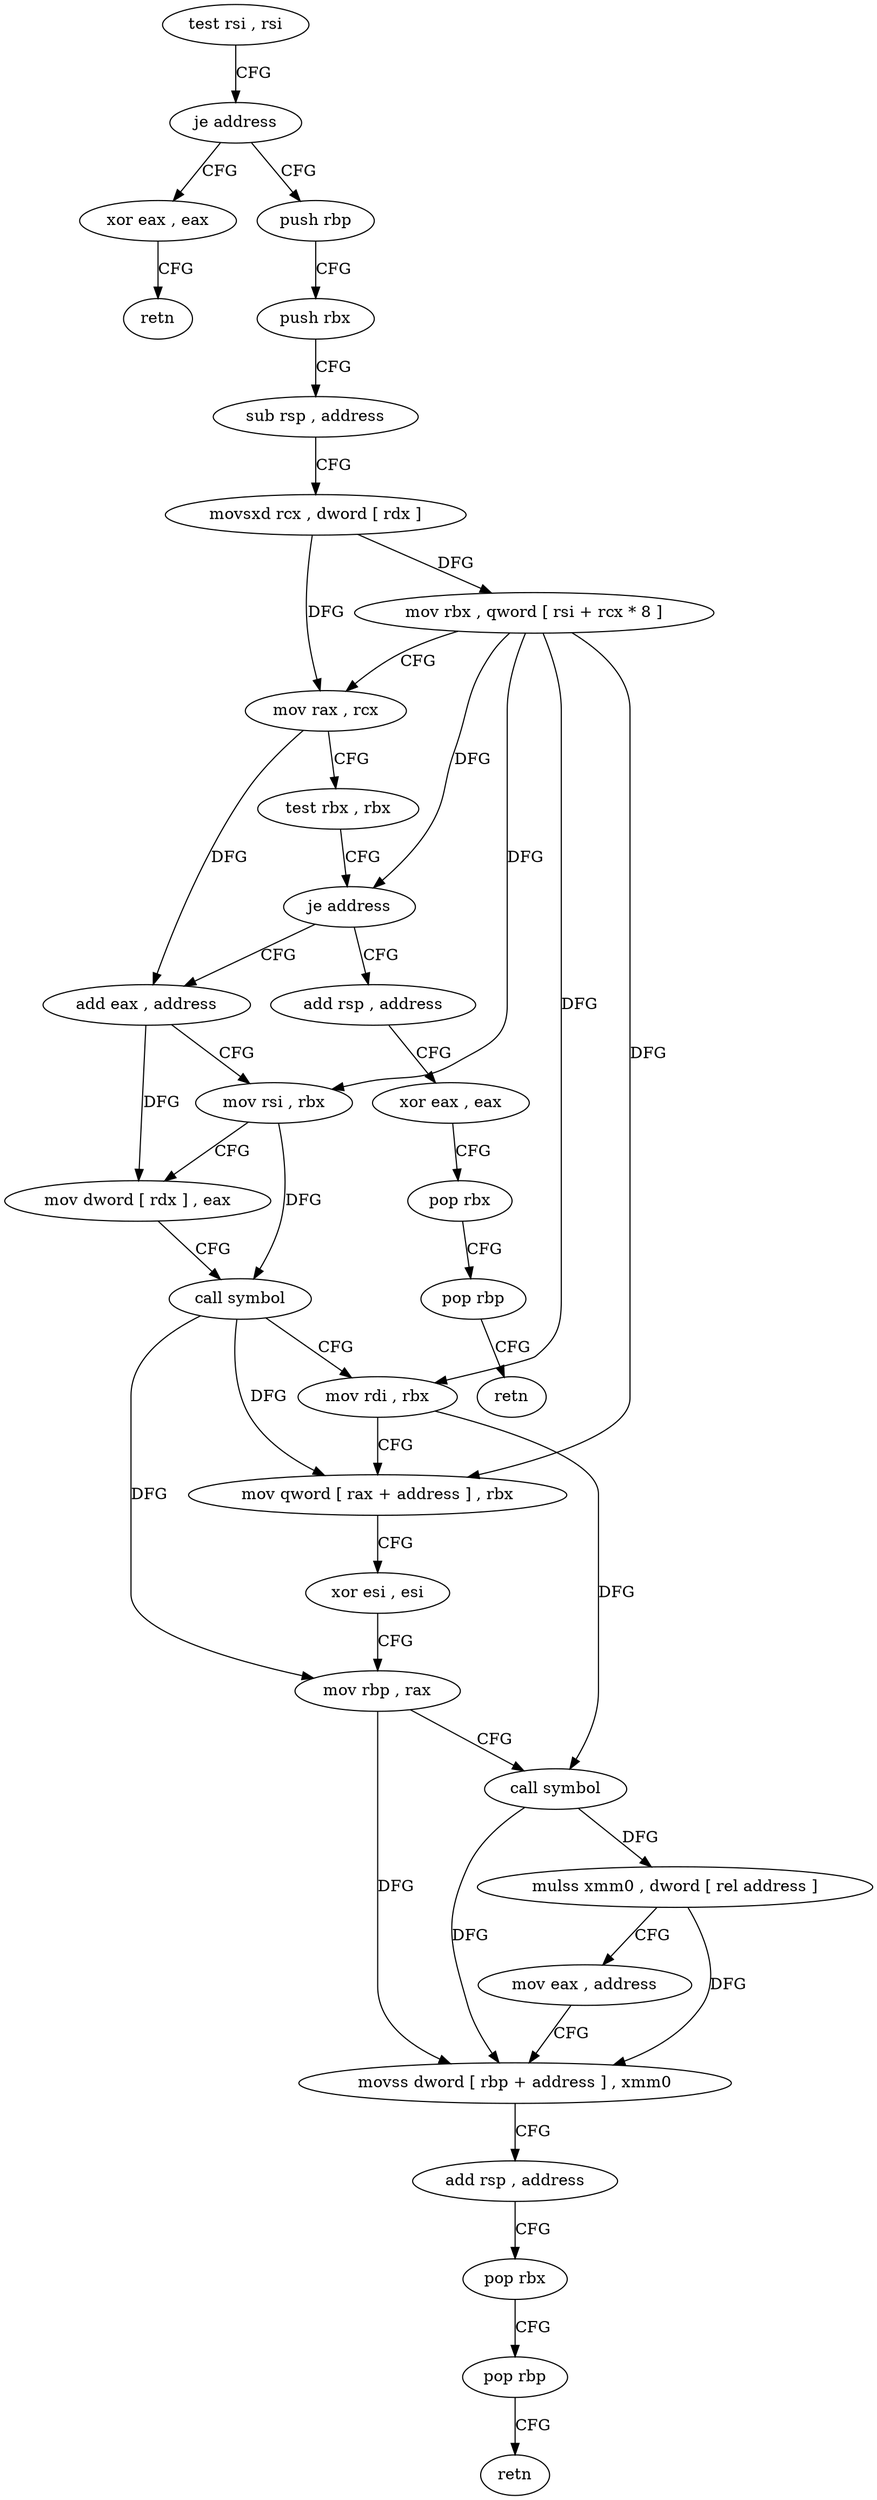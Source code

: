digraph "func" {
"4253664" [label = "test rsi , rsi" ]
"4253667" [label = "je address" ]
"4253752" [label = "xor eax , eax" ]
"4253669" [label = "push rbp" ]
"4253754" [label = "retn" ]
"4253670" [label = "push rbx" ]
"4253671" [label = "sub rsp , address" ]
"4253675" [label = "movsxd rcx , dword [ rdx ]" ]
"4253678" [label = "mov rbx , qword [ rsi + rcx * 8 ]" ]
"4253682" [label = "mov rax , rcx" ]
"4253685" [label = "test rbx , rbx" ]
"4253688" [label = "je address" ]
"4253760" [label = "add rsp , address" ]
"4253690" [label = "add eax , address" ]
"4253764" [label = "xor eax , eax" ]
"4253766" [label = "pop rbx" ]
"4253767" [label = "pop rbp" ]
"4253768" [label = "retn" ]
"4253693" [label = "mov rsi , rbx" ]
"4253696" [label = "mov dword [ rdx ] , eax" ]
"4253698" [label = "call symbol" ]
"4253703" [label = "mov rdi , rbx" ]
"4253706" [label = "mov qword [ rax + address ] , rbx" ]
"4253710" [label = "xor esi , esi" ]
"4253712" [label = "mov rbp , rax" ]
"4253715" [label = "call symbol" ]
"4253720" [label = "mulss xmm0 , dword [ rel address ]" ]
"4253728" [label = "mov eax , address" ]
"4253733" [label = "movss dword [ rbp + address ] , xmm0" ]
"4253738" [label = "add rsp , address" ]
"4253742" [label = "pop rbx" ]
"4253743" [label = "pop rbp" ]
"4253744" [label = "retn" ]
"4253664" -> "4253667" [ label = "CFG" ]
"4253667" -> "4253752" [ label = "CFG" ]
"4253667" -> "4253669" [ label = "CFG" ]
"4253752" -> "4253754" [ label = "CFG" ]
"4253669" -> "4253670" [ label = "CFG" ]
"4253670" -> "4253671" [ label = "CFG" ]
"4253671" -> "4253675" [ label = "CFG" ]
"4253675" -> "4253678" [ label = "DFG" ]
"4253675" -> "4253682" [ label = "DFG" ]
"4253678" -> "4253682" [ label = "CFG" ]
"4253678" -> "4253688" [ label = "DFG" ]
"4253678" -> "4253693" [ label = "DFG" ]
"4253678" -> "4253703" [ label = "DFG" ]
"4253678" -> "4253706" [ label = "DFG" ]
"4253682" -> "4253685" [ label = "CFG" ]
"4253682" -> "4253690" [ label = "DFG" ]
"4253685" -> "4253688" [ label = "CFG" ]
"4253688" -> "4253760" [ label = "CFG" ]
"4253688" -> "4253690" [ label = "CFG" ]
"4253760" -> "4253764" [ label = "CFG" ]
"4253690" -> "4253693" [ label = "CFG" ]
"4253690" -> "4253696" [ label = "DFG" ]
"4253764" -> "4253766" [ label = "CFG" ]
"4253766" -> "4253767" [ label = "CFG" ]
"4253767" -> "4253768" [ label = "CFG" ]
"4253693" -> "4253696" [ label = "CFG" ]
"4253693" -> "4253698" [ label = "DFG" ]
"4253696" -> "4253698" [ label = "CFG" ]
"4253698" -> "4253703" [ label = "CFG" ]
"4253698" -> "4253706" [ label = "DFG" ]
"4253698" -> "4253712" [ label = "DFG" ]
"4253703" -> "4253706" [ label = "CFG" ]
"4253703" -> "4253715" [ label = "DFG" ]
"4253706" -> "4253710" [ label = "CFG" ]
"4253710" -> "4253712" [ label = "CFG" ]
"4253712" -> "4253715" [ label = "CFG" ]
"4253712" -> "4253733" [ label = "DFG" ]
"4253715" -> "4253720" [ label = "DFG" ]
"4253715" -> "4253733" [ label = "DFG" ]
"4253720" -> "4253728" [ label = "CFG" ]
"4253720" -> "4253733" [ label = "DFG" ]
"4253728" -> "4253733" [ label = "CFG" ]
"4253733" -> "4253738" [ label = "CFG" ]
"4253738" -> "4253742" [ label = "CFG" ]
"4253742" -> "4253743" [ label = "CFG" ]
"4253743" -> "4253744" [ label = "CFG" ]
}
